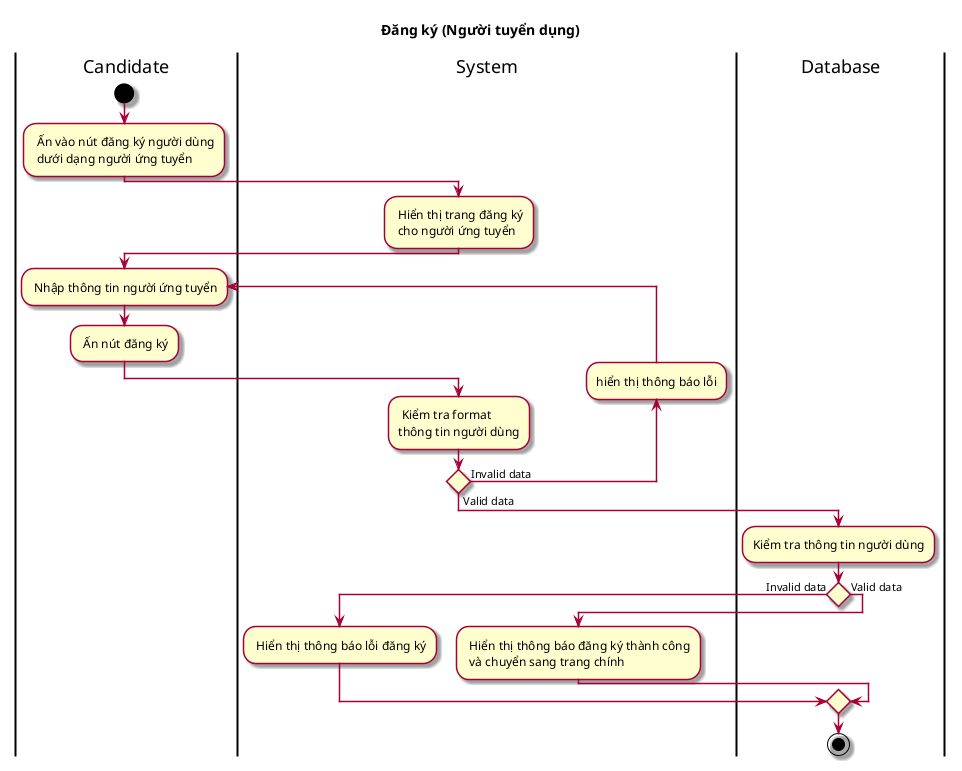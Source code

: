 @startuml ActDangKy(NguoiTuyenDung)

skin rose
title Đăng ký (Người tuyển dụng)
|Candidate|
start
: Ấn vào nút đăng ký người dùng\n dưới dạng người ứng tuyển;
|System|
: Hiển thị trang đăng ký\n cho người ứng tuyển;
|Candidate|
repeat : Nhập thông tin người ứng tuyển;
: Ấn nút đăng ký;
|System|
: Kiểm tra format \nthông tin người dùng;
backward :hiển thị thông báo lỗi;
repeat while () is (Invalid data) not (Valid data) 
|Database|
:Kiểm tra thông tin người dùng;
if () then (Invalid data)
    |System|
    : Hiển thị thông báo lỗi đăng ký;
else (Valid data)
    |System|
    : Hiển thị thông báo đăng ký thành công\n và chuyển sang trang chính;
    endif
|Database|
stop

